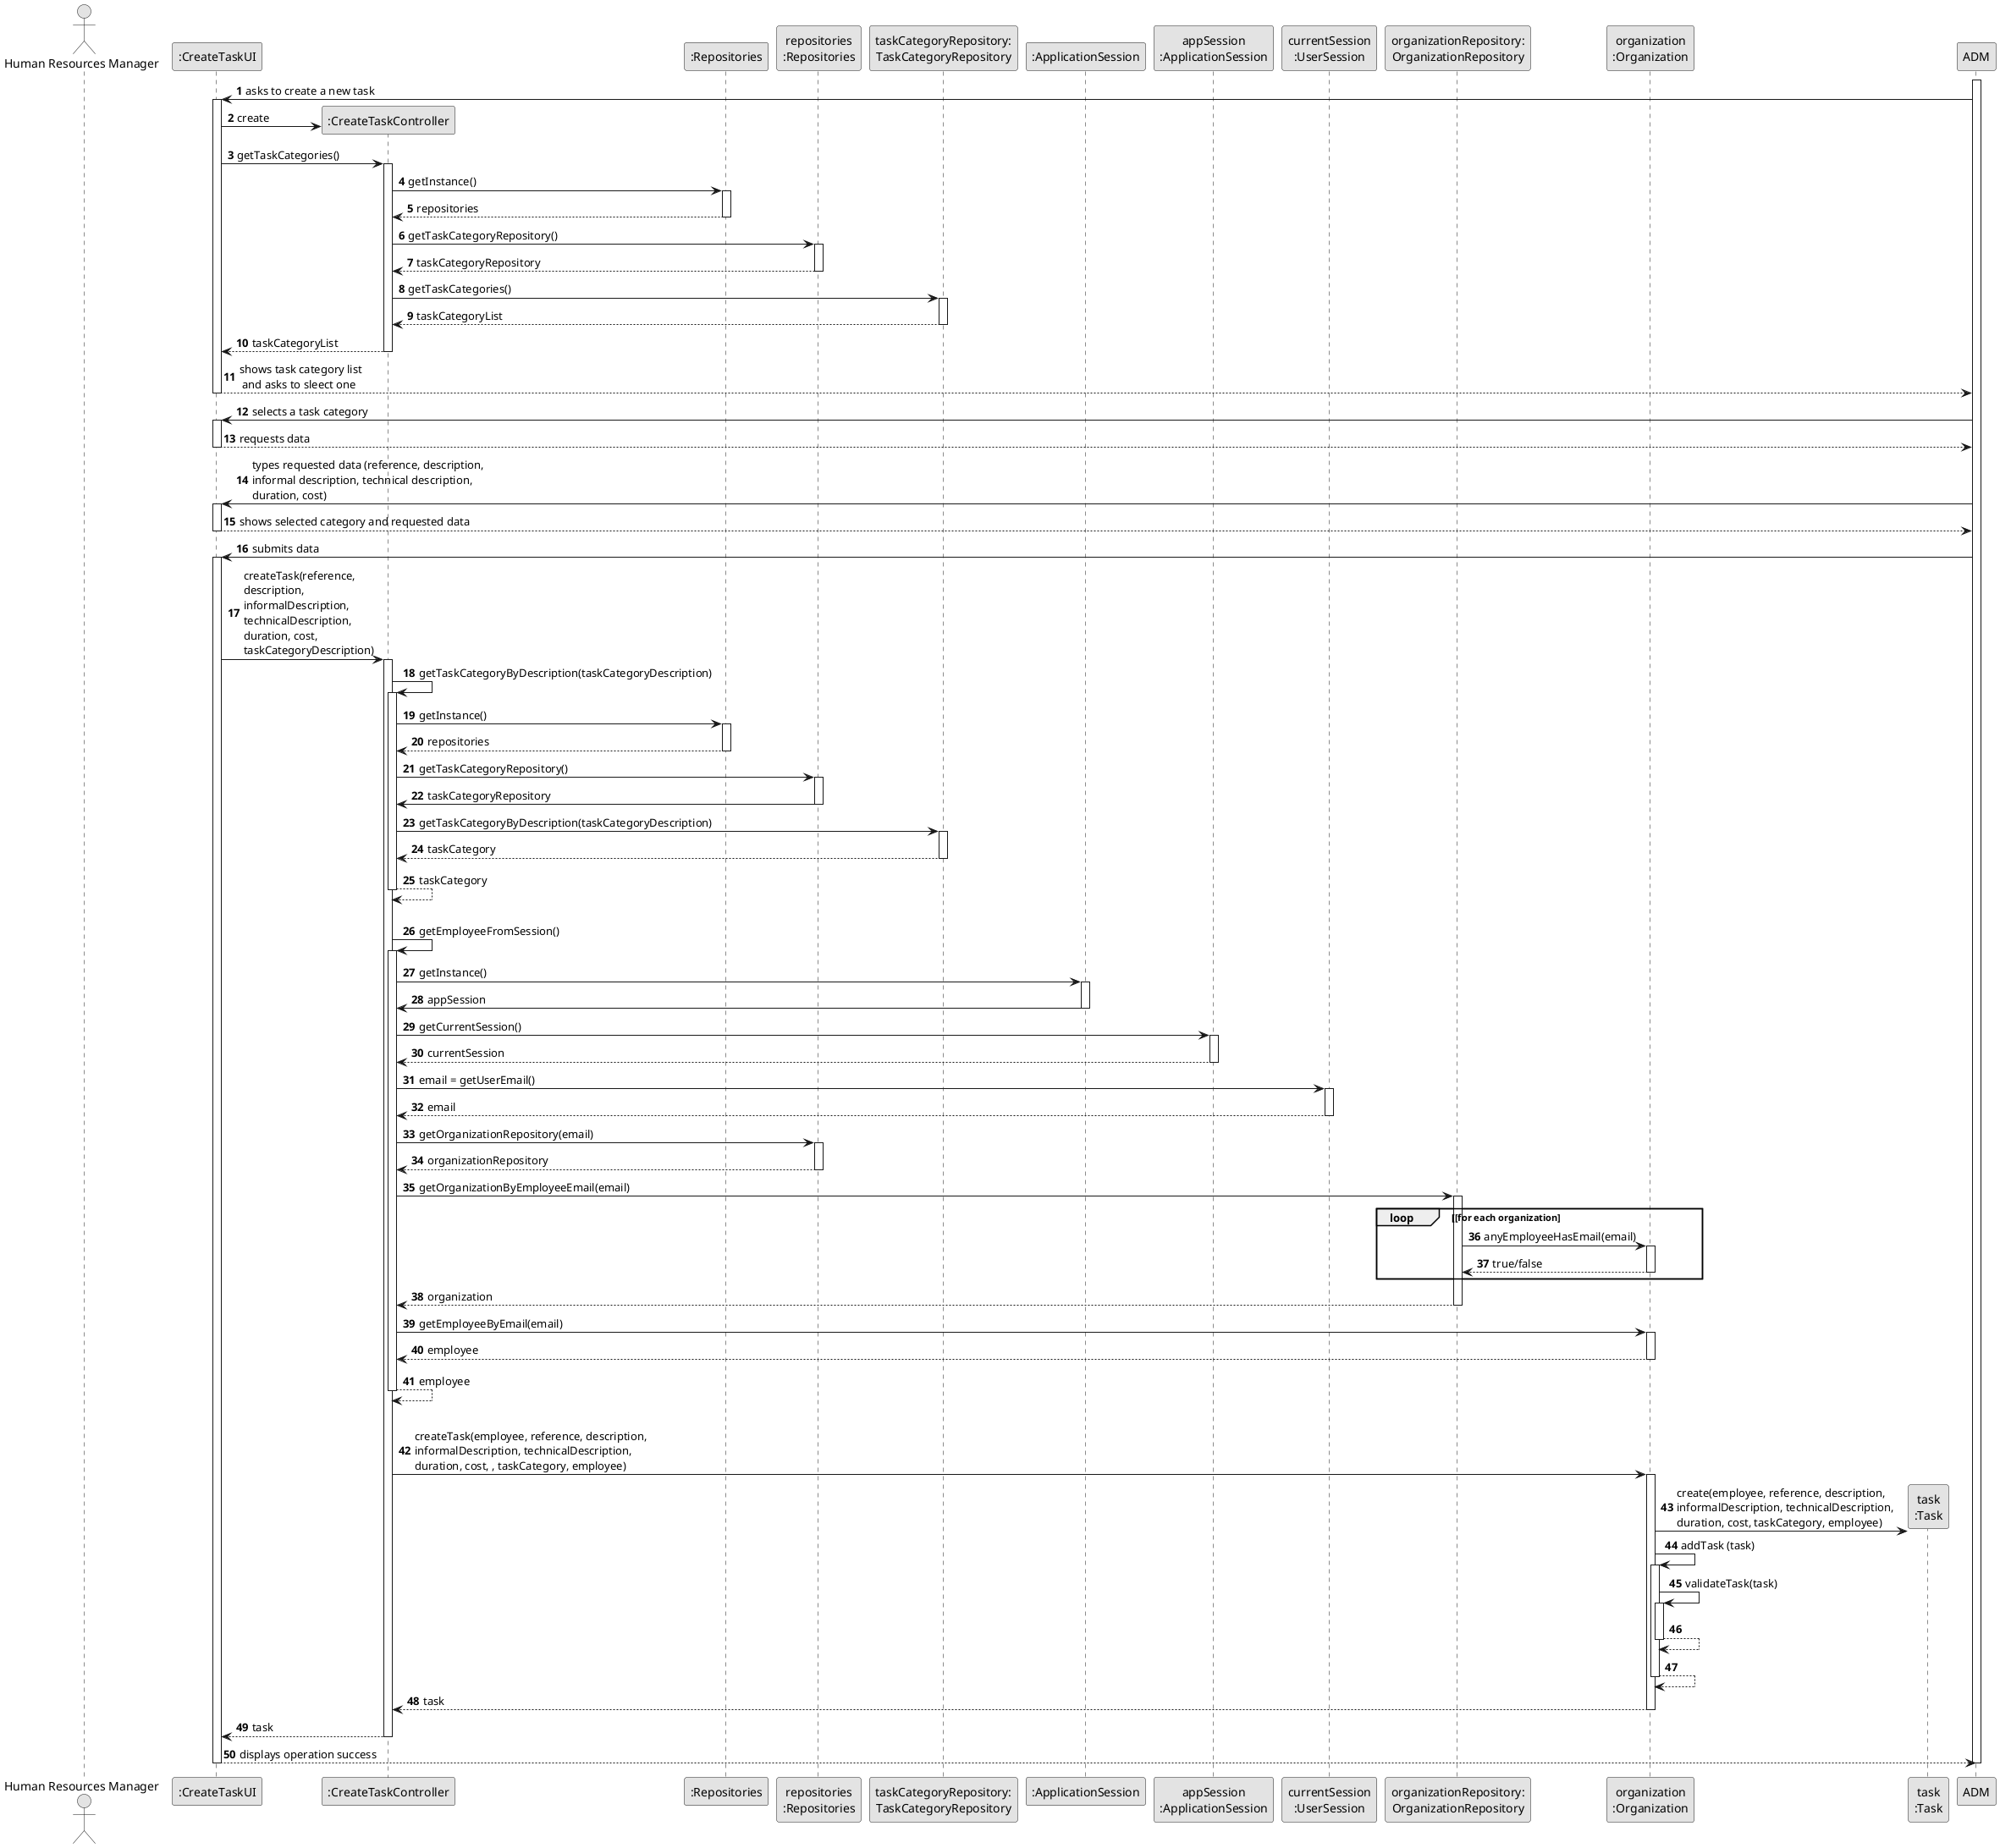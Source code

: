 @startuml
skinparam monochrome true
skinparam packageStyle rectangle
skinparam shadowing false

autonumber

'hide footbox
actor "Human Resources Manager" as HRM
participant ":CreateTaskUI" as UI
participant ":CreateTaskController" as CTRL
participant ":Repositories" as RepositorySingleton
participant "repositories\n:Repositories" as PLAT
participant "taskCategoryRepository:\nTaskCategoryRepository" as TaskCategoryRepository
participant ":ApplicationSession" as _APP
participant "appSession\n:ApplicationSession" as APP
participant "currentSession\n:UserSession" as SESSAO
participant "organizationRepository:\nOrganizationRepository" as OrganizationRepository
participant "organization\n:Organization" as ORG
participant "task\n:Task" as TAREFA

activate ADM

        ADM -> UI : asks to create a new task

        activate UI

'            UI --> ADM : requests data (reference, description,  informal \n description, technical description, duration, cost)
            'create CTRL
            UI -> CTRL** : create

            UI -> CTRL : getTaskCategories()
            activate CTRL

                CTRL -> RepositorySingleton : getInstance()
                activate RepositorySingleton

                    RepositorySingleton --> CTRL: repositories
                deactivate RepositorySingleton

                CTRL -> PLAT : getTaskCategoryRepository()
                activate PLAT

                    PLAT --> CTRL: taskCategoryRepository
                deactivate PLAT

                CTRL -> TaskCategoryRepository : getTaskCategories()
                activate TaskCategoryRepository

                    TaskCategoryRepository --> CTRL : taskCategoryList
                deactivate TaskCategoryRepository

                CTRL --> UI : taskCategoryList
            deactivate CTRL

            UI --> ADM : shows task category list\n and asks to sleect one
        deactivate UI

    ADM -> UI : selects a task category
    activate UI

        UI --> ADM : requests data
    deactivate UI

    ADM -> UI : types requested data (reference, description, \ninformal description, technical description,\nduration, cost)
    activate UI

        UI --> ADM : shows selected category and requested data
    deactivate UI

    ADM -> UI : submits data
    activate UI

        UI -> CTRL : createTask(reference,\ndescription,\ninformalDescription,\ntechnicalDescription,\nduration, cost,\ntaskCategoryDescription)
        activate CTRL

            CTRL -> CTRL : getTaskCategoryByDescription(taskCategoryDescription)
            activate CTRL

                CTRL -> RepositorySingleton : getInstance()
                activate RepositorySingleton

                    RepositorySingleton --> CTRL: repositories
                deactivate RepositorySingleton

                CTRL -> PLAT : getTaskCategoryRepository()
                activate PLAT

                    PLAT -> CTRL : taskCategoryRepository
                deactivate PLAT

                CTRL -> TaskCategoryRepository : getTaskCategoryByDescription(taskCategoryDescription)
                activate TaskCategoryRepository

                    TaskCategoryRepository --> CTRL : taskCategory
                deactivate TaskCategoryRepository
                    CTRL --> CTRL : taskCategory
            deactivate CTRL

            |||
            CTRL -> CTRL : getEmployeeFromSession()
            activate CTRL

                CTRL -> _APP: getInstance()
                activate _APP
                    _APP -> CTRL: appSession
                deactivate _APP


                CTRL -> APP: getCurrentSession()
                activate APP

                    APP --> CTRL: currentSession
                deactivate APP

                CTRL -> SESSAO: email = getUserEmail()
                activate SESSAO

                    SESSAO --> CTRL: email
                deactivate SESSAO


                CTRL -> PLAT: getOrganizationRepository(email)
                activate PLAT

                    PLAT --> CTRL: organizationRepository
                deactivate PLAT


                CTRL -> OrganizationRepository: getOrganizationByEmployeeEmail(email)
                activate OrganizationRepository

                    loop [for each organization
                        OrganizationRepository -> ORG : anyEmployeeHasEmail(email)
                        activate ORG

                             ORG --> OrganizationRepository : true/false
                        deactivate ORG
                    end
                    OrganizationRepository --> CTRL : organization
                deactivate OrganizationRepository

                CTRL -> ORG: getEmployeeByEmail(email)
                activate ORG

                    ORG --> CTRL : employee
                deactivate ORG

                CTRL --> CTRL : employee
            deactivate CTRL

            |||
            CTRL -> ORG: createTask(employee, reference, description,\ninformalDescription, technicalDescription,\nduration, cost, , taskCategory, employee)
            activate ORG

                ORG -> TAREFA**: create(employee, reference, description,\ninformalDescription, technicalDescription,\nduration, cost, taskCategory, employee)
                ORG -> ORG: addTask (task)


                activate ORG
                    ORG -> ORG: validateTask(task)
                    activate ORG
                        ORG --> ORG
                    deactivate ORG

                    ORG --> ORG
                deactivate ORG

                ORG --> CTRL : task

            deactivate ORG

            CTRL --> UI: task
            deactivate CTRL
            UI --> ADM: displays operation success
    deactivate UI

deactivate ADM

@enduml